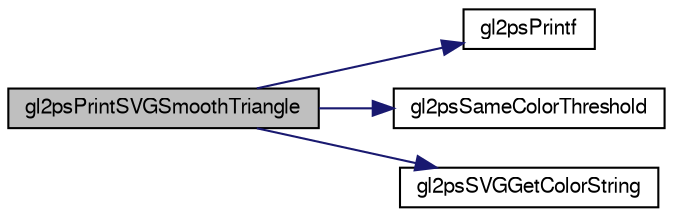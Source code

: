 digraph G
{
  edge [fontname="FreeSans",fontsize="10",labelfontname="FreeSans",labelfontsize="10"];
  node [fontname="FreeSans",fontsize="10",shape=record];
  rankdir="LR";
  Node1 [label="gl2psPrintSVGSmoothTriangle",height=0.2,width=0.4,color="black", fillcolor="grey75", style="filled" fontcolor="black"];
  Node1 -> Node2 [color="midnightblue",fontsize="10",style="solid",fontname="FreeSans"];
  Node2 [label="gl2psPrintf",height=0.2,width=0.4,color="black", fillcolor="white", style="filled",URL="$gl2ps_8c.html#ac9f550ea1c4dfd5a1d89a75c80d5ba77"];
  Node1 -> Node3 [color="midnightblue",fontsize="10",style="solid",fontname="FreeSans"];
  Node3 [label="gl2psSameColorThreshold",height=0.2,width=0.4,color="black", fillcolor="white", style="filled",URL="$gl2ps_8c.html#a0bc6c2f33b8989755b5cfe1b82f86276"];
  Node1 -> Node4 [color="midnightblue",fontsize="10",style="solid",fontname="FreeSans"];
  Node4 [label="gl2psSVGGetColorString",height=0.2,width=0.4,color="black", fillcolor="white", style="filled",URL="$gl2ps_8c.html#a8b923df843ddbb731b9c014682fd5ee3"];
}
